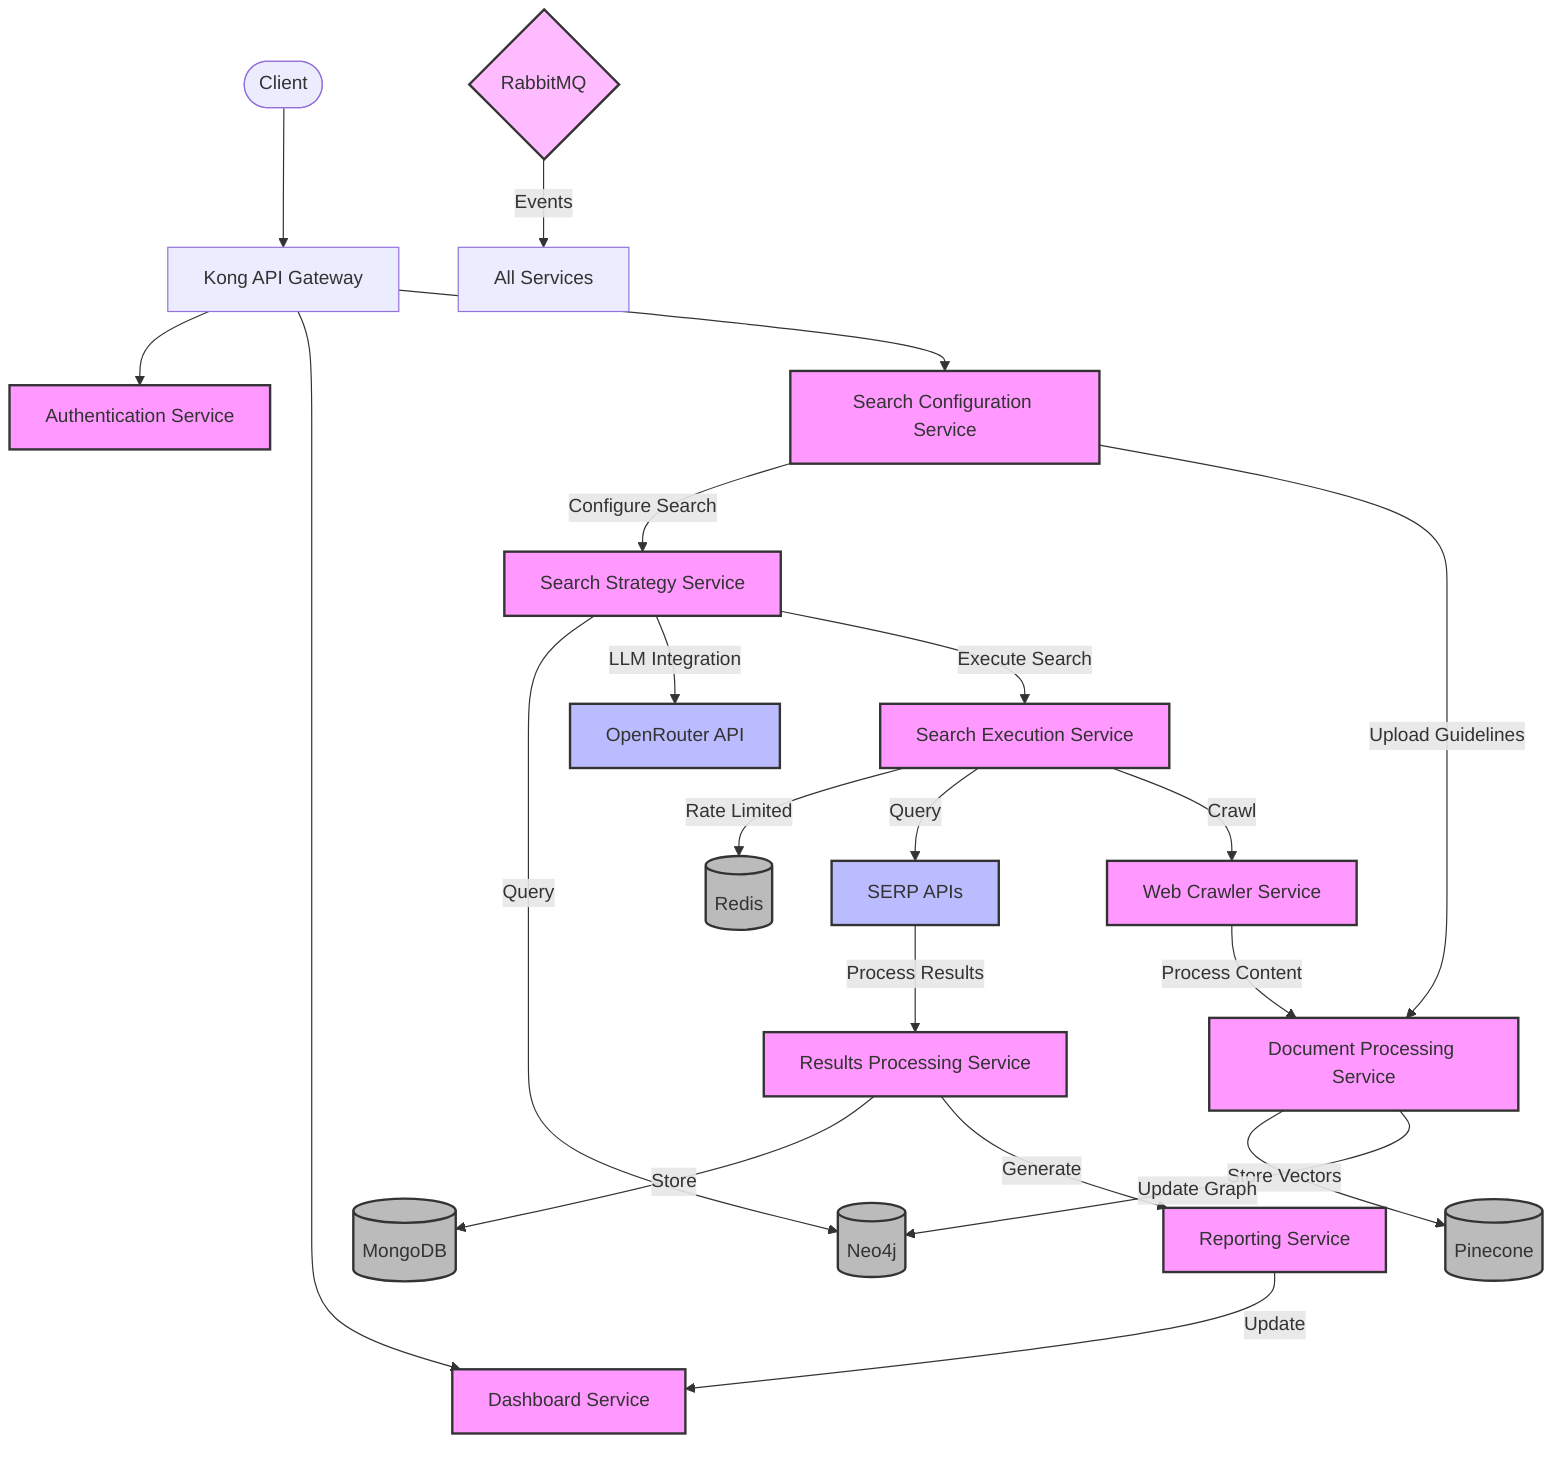 graph TD
    %% API Gateway Layer
    Client([Client]) --> Gateway[Kong API Gateway]
    Gateway --> Auth[Authentication Service]
    
    %% Core Services
    Gateway --> Dashboard[Dashboard Service]
    Gateway --> SearchConfig[Search Configuration Service]
    
    %% Search & Processing Flow
    SearchConfig --> |Configure Search|Strategy[Search Strategy Service]
    SearchConfig --> |Upload Guidelines|DocProc[Document Processing Service]
    
    %% Document Processing
    DocProc --> |Store Vectors|VecDB[(Pinecone)]
    DocProc --> |Update Graph|Neo4j[(Neo4j)]
    
    %% Search Flow
    Strategy --> |Query|Neo4j
    Strategy --> |LLM Integration|OpenRouter[OpenRouter API]
    Strategy --> |Execute Search|Execution[Search Execution Service]
    
    %% Rate Limiting & Execution
    Execution --> |Rate Limited|Redis[(Redis)]
    Execution --> |Query|SERP[SERP APIs]
    Execution --> |Crawl|Crawler[Web Crawler Service]
    
    %% Results Processing
    SERP --> |Process Results|Results[Results Processing Service]
    Crawler --> |Process Content|DocProc
    Results --> |Store|MongoDB[(MongoDB)]
    
    %% Reporting
    Results --> |Generate|Report[Reporting Service]
    Report --> |Update|Dashboard
    
    %% Event Bus
    RabbitMQ{RabbitMQ} --> |Events|Services[All Services]
    
    %% Styling
    classDef service fill:#f9f,stroke:#333,stroke-width:2px
    classDef database fill:#bbb,stroke:#333,stroke-width:2px
    classDef external fill:#bbf,stroke:#333,stroke-width:2px
    classDef messagebus fill:#fbf,stroke:#333,stroke-width:2px
    
    class Auth,Dashboard,SearchConfig,Strategy,DocProc,Execution,Crawler,Results,Report service
    class VecDB,Neo4j,Redis,MongoDB database
    class OpenRouter,SERP external
    class RabbitMQ messagebus